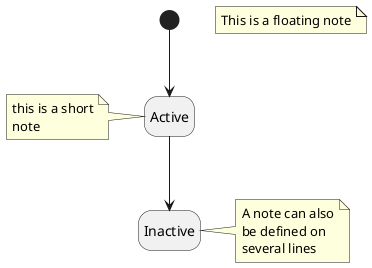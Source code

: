 Notes:

@startuml
hide empty description

[*] --> Active
Active --> Inactive

note left of Active : this is a short\nnote

note right of Inactive
    A note can also
    be defined on
    several lines
end note

note "This is a floating note" as N1

@enduml

